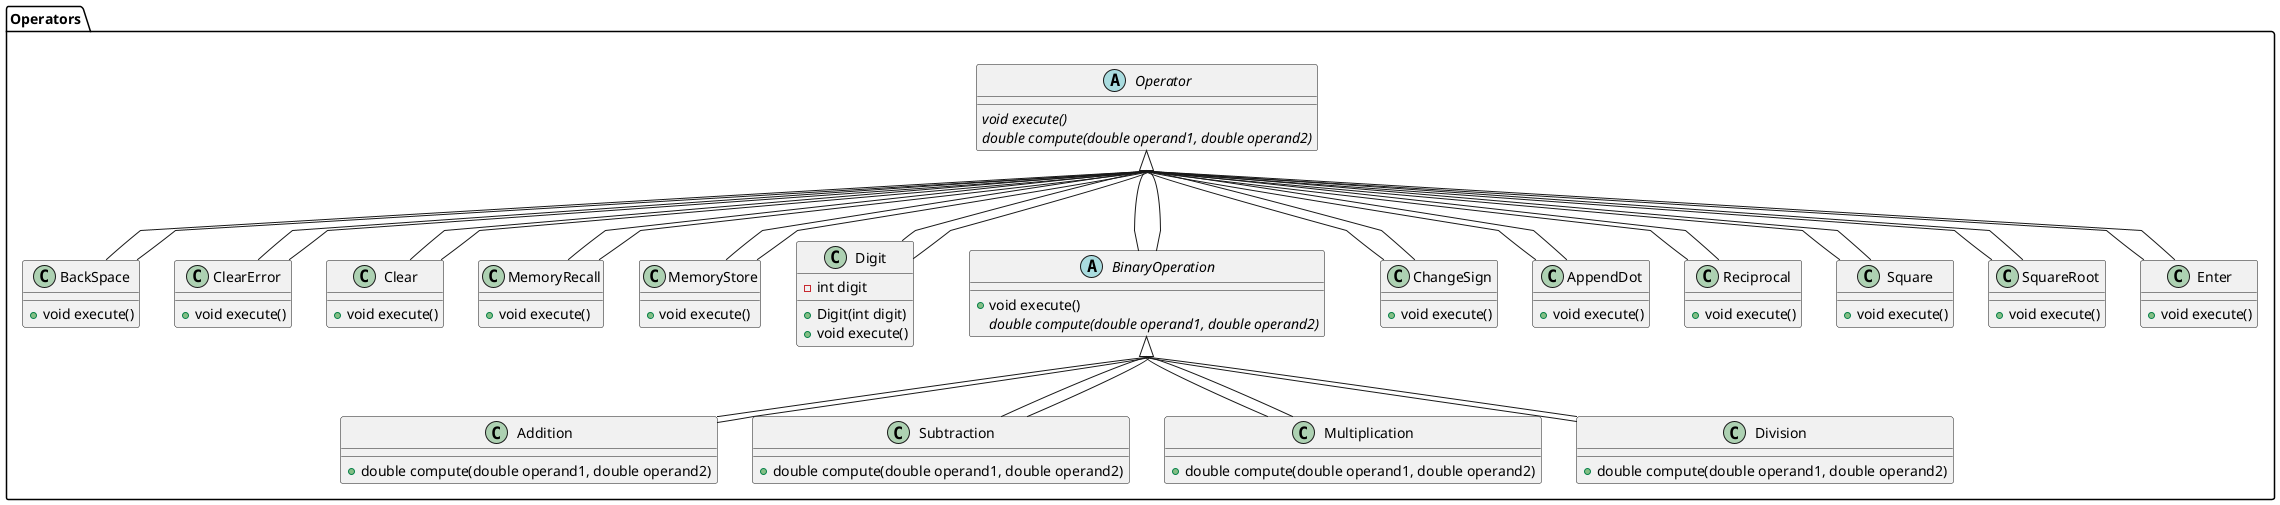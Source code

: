 @startuml
skinparam linetype polyline
skinparam groupInheritance 2
package "Operators" {
  abstract class Operator {
    {abstract} void execute()
    {abstract} double compute(double operand1, double operand2)
  }

  class BackSpace extends Operator {
    + void execute()
  }

  class ClearError extends Operator {
    + void execute()
  }

  class Clear extends Operator {
    + void execute()
  }

  class MemoryRecall extends Operator {
    + void execute()
  }

  class MemoryStore extends Operator {
    + void execute()
  }

  class Digit extends Operator {
    - int digit
    + Digit(int digit)
    + void execute()
  }

  abstract class BinaryOperation extends Operator {
    + void execute()
    {abstract} double compute(double operand1, double operand2)
  }

  class ChangeSign extends Operator {
    + void execute()
  }

  class AppendDot extends Operator {
    + void execute()
  }

  class Reciprocal extends Operator {
    + void execute()
  }

  class Square extends Operator {
    + void execute()
  }

  class SquareRoot extends Operator {
    + void execute()
  }

  class Addition extends BinaryOperation {
    + double compute(double operand1, double operand2)
  }

  class Subtraction extends BinaryOperation {
    + double compute(double operand1, double operand2)
  }

  class Multiplication extends BinaryOperation {
    + double compute(double operand1, double operand2)
  }

  class Division extends BinaryOperation {
    + double compute(double operand1, double operand2)
  }

  class Enter extends Operator {
    + void execute()
  }

  Operator <|-- BackSpace
  Operator <|-- ClearError
  Operator <|-- Clear
  Operator <|-- MemoryRecall
  Operator <|-- MemoryStore
  Operator <|-- Digit
  Operator <|-- ChangeSign
  Operator <|-- AppendDot
  Operator <|-- Reciprocal
  Operator <|-- Square
  Operator <|-- SquareRoot
  Operator <|-- BinaryOperation
  Operator <|-- Enter

  BinaryOperation <|-- Addition
  BinaryOperation <|-- Subtraction
  BinaryOperation <|-- Multiplication
  BinaryOperation <|-- Division
}
@enduml
